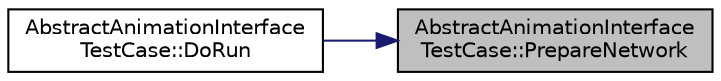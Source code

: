 digraph "AbstractAnimationInterfaceTestCase::PrepareNetwork"
{
 // LATEX_PDF_SIZE
  edge [fontname="Helvetica",fontsize="10",labelfontname="Helvetica",labelfontsize="10"];
  node [fontname="Helvetica",fontsize="10",shape=record];
  rankdir="RL";
  Node1 [label="AbstractAnimationInterface\lTestCase::PrepareNetwork",height=0.2,width=0.4,color="black", fillcolor="grey75", style="filled", fontcolor="black",tooltip="Prepare network function."];
  Node1 -> Node2 [dir="back",color="midnightblue",fontsize="10",style="solid",fontname="Helvetica"];
  Node2 [label="AbstractAnimationInterface\lTestCase::DoRun",height=0.2,width=0.4,color="black", fillcolor="white", style="filled",URL="$class_abstract_animation_interface_test_case.html#a02ca1adeab1908d17b9db4134530d516",tooltip="Run unit tests for this class."];
}
